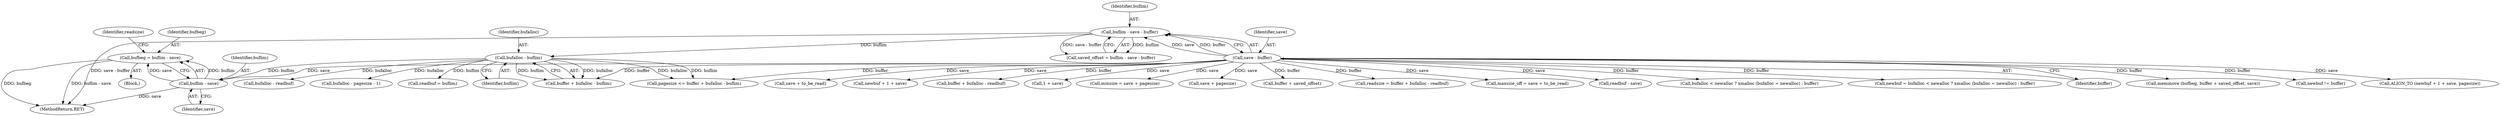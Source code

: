 digraph "0_savannah_8fcf61523644df42e1905c81bed26838e0b04f91@integer" {
"1000339" [label="(Call,bufbeg = buflim - save)"];
"1000341" [label="(Call,buflim - save)"];
"1000332" [label="(Call,bufalloc - buflim)"];
"1000322" [label="(Call,buflim - save - buffer)"];
"1000324" [label="(Call,save - buffer)"];
"1000334" [label="(Identifier,buflim)"];
"1000336" [label="(Call,readbuf = buflim)"];
"1000320" [label="(Call,saved_offset = buflim - save - buffer)"];
"1000409" [label="(Call,save + to_be_read)"];
"1000323" [label="(Identifier,buflim)"];
"1000330" [label="(Call,buffer + bufalloc - buflim)"];
"1000462" [label="(Call,newbuf + 1 + save)"];
"1000325" [label="(Identifier,save)"];
"1000332" [label="(Call,bufalloc - buflim)"];
"1000497" [label="(Call,buffer + bufalloc - readbuf)"];
"1000464" [label="(Call,1 + save)"];
"1001408" [label="(MethodReturn,RET)"];
"1000347" [label="(Call,minsize = save + pagesize)"];
"1000349" [label="(Call,save + pagesize)"];
"1000496" [label="(Identifier,readsize)"];
"1000475" [label="(Call,buffer + saved_offset)"];
"1000495" [label="(Call,readsize = buffer + bufalloc - readbuf)"];
"1000339" [label="(Call,bufbeg = buflim - save)"];
"1000340" [label="(Identifier,bufbeg)"];
"1000342" [label="(Identifier,buflim)"];
"1000407" [label="(Call,maxsize_off = save + to_be_read)"];
"1000470" [label="(Call,readbuf - save)"];
"1000450" [label="(Call,bufalloc < newalloc ? xmalloc (bufalloc = newalloc) : buffer)"];
"1000448" [label="(Call,newbuf = bufalloc < newalloc ? xmalloc (bufalloc = newalloc) : buffer)"];
"1000326" [label="(Identifier,buffer)"];
"1000473" [label="(Call,memmove (bufbeg, buffer + saved_offset, save))"];
"1000324" [label="(Call,save - buffer)"];
"1000486" [label="(Call,newbuf != buffer)"];
"1000341" [label="(Call,buflim - save)"];
"1000333" [label="(Identifier,bufalloc)"];
"1000461" [label="(Call,ALIGN_TO (newbuf + 1 + save, pagesize))"];
"1000328" [label="(Call,pagesize <= buffer + bufalloc - buflim)"];
"1000322" [label="(Call,buflim - save - buffer)"];
"1000343" [label="(Identifier,save)"];
"1000335" [label="(Block,)"];
"1000499" [label="(Call,bufalloc - readbuf)"];
"1000358" [label="(Call,bufalloc - pagesize - 1)"];
"1000339" -> "1000335"  [label="AST: "];
"1000339" -> "1000341"  [label="CFG: "];
"1000340" -> "1000339"  [label="AST: "];
"1000341" -> "1000339"  [label="AST: "];
"1000496" -> "1000339"  [label="CFG: "];
"1000339" -> "1001408"  [label="DDG: bufbeg"];
"1000339" -> "1001408"  [label="DDG: buflim - save"];
"1000341" -> "1000339"  [label="DDG: buflim"];
"1000341" -> "1000339"  [label="DDG: save"];
"1000341" -> "1000343"  [label="CFG: "];
"1000342" -> "1000341"  [label="AST: "];
"1000343" -> "1000341"  [label="AST: "];
"1000341" -> "1001408"  [label="DDG: save"];
"1000332" -> "1000341"  [label="DDG: buflim"];
"1000324" -> "1000341"  [label="DDG: save"];
"1000332" -> "1000330"  [label="AST: "];
"1000332" -> "1000334"  [label="CFG: "];
"1000333" -> "1000332"  [label="AST: "];
"1000334" -> "1000332"  [label="AST: "];
"1000330" -> "1000332"  [label="CFG: "];
"1000332" -> "1000328"  [label="DDG: bufalloc"];
"1000332" -> "1000328"  [label="DDG: buflim"];
"1000332" -> "1000330"  [label="DDG: bufalloc"];
"1000332" -> "1000330"  [label="DDG: buflim"];
"1000322" -> "1000332"  [label="DDG: buflim"];
"1000332" -> "1000336"  [label="DDG: buflim"];
"1000332" -> "1000358"  [label="DDG: bufalloc"];
"1000332" -> "1000499"  [label="DDG: bufalloc"];
"1000322" -> "1000320"  [label="AST: "];
"1000322" -> "1000324"  [label="CFG: "];
"1000323" -> "1000322"  [label="AST: "];
"1000324" -> "1000322"  [label="AST: "];
"1000320" -> "1000322"  [label="CFG: "];
"1000322" -> "1001408"  [label="DDG: save - buffer"];
"1000322" -> "1000320"  [label="DDG: buflim"];
"1000322" -> "1000320"  [label="DDG: save - buffer"];
"1000324" -> "1000322"  [label="DDG: save"];
"1000324" -> "1000322"  [label="DDG: buffer"];
"1000324" -> "1000326"  [label="CFG: "];
"1000325" -> "1000324"  [label="AST: "];
"1000326" -> "1000324"  [label="AST: "];
"1000324" -> "1000328"  [label="DDG: buffer"];
"1000324" -> "1000330"  [label="DDG: buffer"];
"1000324" -> "1000347"  [label="DDG: save"];
"1000324" -> "1000349"  [label="DDG: save"];
"1000324" -> "1000407"  [label="DDG: save"];
"1000324" -> "1000409"  [label="DDG: save"];
"1000324" -> "1000448"  [label="DDG: buffer"];
"1000324" -> "1000450"  [label="DDG: buffer"];
"1000324" -> "1000461"  [label="DDG: save"];
"1000324" -> "1000462"  [label="DDG: save"];
"1000324" -> "1000464"  [label="DDG: save"];
"1000324" -> "1000470"  [label="DDG: save"];
"1000324" -> "1000473"  [label="DDG: buffer"];
"1000324" -> "1000475"  [label="DDG: buffer"];
"1000324" -> "1000486"  [label="DDG: buffer"];
"1000324" -> "1000495"  [label="DDG: buffer"];
"1000324" -> "1000497"  [label="DDG: buffer"];
}
